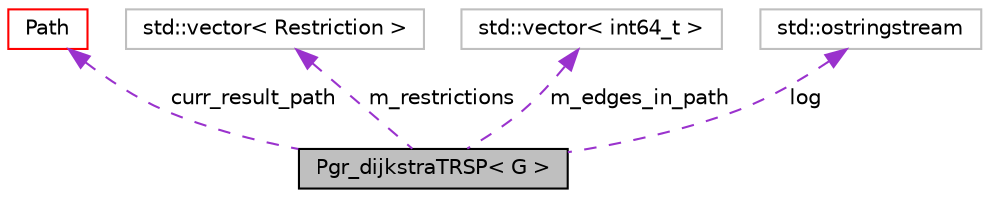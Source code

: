 digraph "Pgr_dijkstraTRSP&lt; G &gt;"
{
  edge [fontname="Helvetica",fontsize="10",labelfontname="Helvetica",labelfontsize="10"];
  node [fontname="Helvetica",fontsize="10",shape=record];
  Node1 [label="Pgr_dijkstraTRSP\< G \>",height=0.2,width=0.4,color="black", fillcolor="grey75", style="filled", fontcolor="black"];
  Node2 -> Node1 [dir="back",color="darkorchid3",fontsize="10",style="dashed",label=" curr_result_path" ,fontname="Helvetica"];
  Node2 [label="Path",height=0.2,width=0.4,color="red", fillcolor="white", style="filled",URL="$classPath.html"];
  Node7 -> Node1 [dir="back",color="darkorchid3",fontsize="10",style="dashed",label=" m_restrictions" ,fontname="Helvetica"];
  Node7 [label="std::vector\< Restriction \>",height=0.2,width=0.4,color="grey75", fillcolor="white", style="filled"];
  Node9 -> Node1 [dir="back",color="darkorchid3",fontsize="10",style="dashed",label=" m_edges_in_path" ,fontname="Helvetica"];
  Node9 [label="std::vector\< int64_t \>",height=0.2,width=0.4,color="grey75", fillcolor="white", style="filled"];
  Node11 -> Node1 [dir="back",color="darkorchid3",fontsize="10",style="dashed",label=" log" ,fontname="Helvetica"];
  Node11 [label="std::ostringstream",height=0.2,width=0.4,color="grey75", fillcolor="white", style="filled",tooltip="STL class. "];
}
